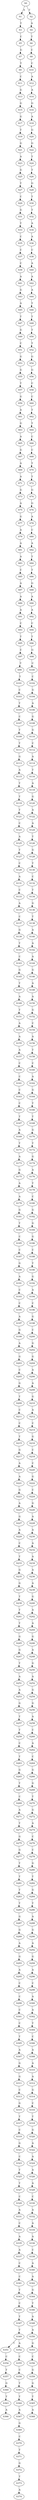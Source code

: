 strict digraph  {
	S0 -> S1 [ label = A ];
	S0 -> S2 [ label = T ];
	S1 -> S3 [ label = T ];
	S2 -> S4 [ label = A ];
	S3 -> S5 [ label = C ];
	S4 -> S6 [ label = T ];
	S5 -> S7 [ label = G ];
	S6 -> S8 [ label = C ];
	S7 -> S9 [ label = T ];
	S8 -> S10 [ label = C ];
	S9 -> S11 [ label = C ];
	S10 -> S12 [ label = A ];
	S11 -> S13 [ label = G ];
	S12 -> S14 [ label = A ];
	S13 -> S15 [ label = G ];
	S14 -> S16 [ label = G ];
	S15 -> S17 [ label = G ];
	S16 -> S18 [ label = A ];
	S17 -> S19 [ label = T ];
	S18 -> S20 [ label = G ];
	S19 -> S21 [ label = G ];
	S20 -> S22 [ label = G ];
	S21 -> S23 [ label = A ];
	S22 -> S24 [ label = T ];
	S23 -> S25 [ label = G ];
	S24 -> S26 [ label = T ];
	S25 -> S27 [ label = T ];
	S26 -> S28 [ label = G ];
	S27 -> S29 [ label = C ];
	S28 -> S30 [ label = T ];
	S29 -> S31 [ label = G ];
	S30 -> S32 [ label = T ];
	S31 -> S33 [ label = T ];
	S32 -> S34 [ label = A ];
	S33 -> S35 [ label = C ];
	S34 -> S36 [ label = A ];
	S35 -> S37 [ label = C ];
	S36 -> S38 [ label = C ];
	S37 -> S39 [ label = C ];
	S38 -> S40 [ label = A ];
	S39 -> S41 [ label = A ];
	S40 -> S42 [ label = A ];
	S41 -> S43 [ label = G ];
	S42 -> S44 [ label = A ];
	S43 -> S45 [ label = A ];
	S44 -> S46 [ label = T ];
	S45 -> S47 [ label = T ];
	S46 -> S48 [ label = T ];
	S47 -> S49 [ label = G ];
	S48 -> S50 [ label = T ];
	S49 -> S51 [ label = C ];
	S50 -> S52 [ label = T ];
	S51 -> S53 [ label = G ];
	S52 -> S54 [ label = G ];
	S53 -> S55 [ label = G ];
	S54 -> S56 [ label = G ];
	S55 -> S57 [ label = T ];
	S56 -> S58 [ label = C ];
	S57 -> S59 [ label = G ];
	S58 -> S60 [ label = C ];
	S59 -> S61 [ label = A ];
	S60 -> S62 [ label = T ];
	S61 -> S63 [ label = G ];
	S62 -> S64 [ label = T ];
	S63 -> S65 [ label = A ];
	S64 -> S66 [ label = C ];
	S65 -> S67 [ label = G ];
	S66 -> S68 [ label = C ];
	S67 -> S69 [ label = A ];
	S68 -> S70 [ label = T ];
	S69 -> S71 [ label = A ];
	S70 -> S72 [ label = T ];
	S71 -> S73 [ label = G ];
	S72 -> S74 [ label = G ];
	S73 -> S75 [ label = A ];
	S74 -> S76 [ label = G ];
	S75 -> S77 [ label = G ];
	S76 -> S78 [ label = A ];
	S77 -> S79 [ label = A ];
	S78 -> S80 [ label = C ];
	S79 -> S81 [ label = A ];
	S80 -> S82 [ label = A ];
	S81 -> S83 [ label = A ];
	S82 -> S84 [ label = T ];
	S83 -> S85 [ label = C ];
	S84 -> S86 [ label = T ];
	S85 -> S87 [ label = A ];
	S86 -> S88 [ label = G ];
	S87 -> S89 [ label = A ];
	S88 -> S90 [ label = A ];
	S89 -> S91 [ label = A ];
	S90 -> S92 [ label = A ];
	S91 -> S93 [ label = C ];
	S92 -> S94 [ label = C ];
	S93 -> S95 [ label = T ];
	S94 -> S96 [ label = T ];
	S95 -> S97 [ label = C ];
	S96 -> S98 [ label = G ];
	S97 -> S99 [ label = T ];
	S98 -> S100 [ label = C ];
	S99 -> S101 [ label = T ];
	S100 -> S102 [ label = C ];
	S101 -> S103 [ label = C ];
	S102 -> S104 [ label = G ];
	S103 -> S105 [ label = T ];
	S104 -> S106 [ label = A ];
	S105 -> S107 [ label = C ];
	S106 -> S108 [ label = G ];
	S107 -> S109 [ label = T ];
	S108 -> S110 [ label = G ];
	S109 -> S111 [ label = T ];
	S110 -> S112 [ label = C ];
	S111 -> S113 [ label = G ];
	S112 -> S114 [ label = A ];
	S113 -> S115 [ label = A ];
	S114 -> S116 [ label = T ];
	S115 -> S117 [ label = T ];
	S116 -> S118 [ label = A ];
	S117 -> S119 [ label = T ];
	S118 -> S120 [ label = G ];
	S119 -> S121 [ label = T ];
	S120 -> S122 [ label = A ];
	S121 -> S123 [ label = C ];
	S122 -> S124 [ label = A ];
	S123 -> S125 [ label = A ];
	S124 -> S126 [ label = T ];
	S125 -> S127 [ label = T ];
	S126 -> S128 [ label = G ];
	S127 -> S129 [ label = C ];
	S128 -> S130 [ label = T ];
	S129 -> S131 [ label = A ];
	S130 -> S132 [ label = C ];
	S131 -> S133 [ label = C ];
	S132 -> S134 [ label = T ];
	S133 -> S135 [ label = A ];
	S134 -> S136 [ label = G ];
	S135 -> S137 [ label = C ];
	S136 -> S138 [ label = T ];
	S137 -> S139 [ label = G ];
	S138 -> S140 [ label = A ];
	S139 -> S141 [ label = T ];
	S140 -> S142 [ label = A ];
	S141 -> S143 [ label = C ];
	S142 -> S144 [ label = A ];
	S143 -> S145 [ label = G ];
	S144 -> S146 [ label = G ];
	S145 -> S147 [ label = T ];
	S146 -> S148 [ label = A ];
	S147 -> S149 [ label = A ];
	S148 -> S150 [ label = A ];
	S149 -> S151 [ label = T ];
	S150 -> S152 [ label = G ];
	S151 -> S153 [ label = A ];
	S152 -> S154 [ label = C ];
	S153 -> S155 [ label = A ];
	S154 -> S156 [ label = A ];
	S155 -> S157 [ label = A ];
	S156 -> S158 [ label = T ];
	S157 -> S159 [ label = C ];
	S158 -> S160 [ label = C ];
	S159 -> S161 [ label = C ];
	S160 -> S162 [ label = A ];
	S161 -> S163 [ label = C ];
	S162 -> S164 [ label = G ];
	S163 -> S165 [ label = C ];
	S164 -> S166 [ label = T ];
	S165 -> S167 [ label = T ];
	S166 -> S168 [ label = T ];
	S167 -> S169 [ label = A ];
	S168 -> S170 [ label = G ];
	S169 -> S171 [ label = T ];
	S170 -> S172 [ label = T ];
	S171 -> S173 [ label = A ];
	S172 -> S174 [ label = G ];
	S173 -> S175 [ label = G ];
	S174 -> S176 [ label = A ];
	S175 -> S177 [ label = A ];
	S176 -> S178 [ label = T ];
	S177 -> S179 [ label = A ];
	S178 -> S180 [ label = C ];
	S179 -> S181 [ label = G ];
	S180 -> S182 [ label = G ];
	S181 -> S183 [ label = T ];
	S182 -> S184 [ label = G ];
	S183 -> S185 [ label = C ];
	S184 -> S186 [ label = G ];
	S185 -> S187 [ label = C ];
	S186 -> S188 [ label = C ];
	S187 -> S189 [ label = G ];
	S188 -> S190 [ label = T ];
	S189 -> S191 [ label = A ];
	S190 -> S192 [ label = G ];
	S191 -> S193 [ label = C ];
	S192 -> S194 [ label = A ];
	S193 -> S195 [ label = C ];
	S194 -> S196 [ label = C ];
	S195 -> S197 [ label = A ];
	S196 -> S198 [ label = G ];
	S197 -> S199 [ label = G ];
	S198 -> S200 [ label = C ];
	S199 -> S201 [ label = A ];
	S200 -> S202 [ label = G ];
	S201 -> S203 [ label = G ];
	S202 -> S204 [ label = G ];
	S203 -> S205 [ label = C ];
	S204 -> S206 [ label = A ];
	S205 -> S207 [ label = G ];
	S206 -> S208 [ label = A ];
	S207 -> S209 [ label = T ];
	S208 -> S210 [ label = G ];
	S209 -> S211 [ label = C ];
	S210 -> S212 [ label = A ];
	S211 -> S213 [ label = C ];
	S212 -> S214 [ label = C ];
	S213 -> S215 [ label = T ];
	S214 -> S216 [ label = G ];
	S215 -> S217 [ label = G ];
	S216 -> S218 [ label = C ];
	S217 -> S219 [ label = A ];
	S218 -> S220 [ label = C ];
	S219 -> S221 [ label = A ];
	S220 -> S222 [ label = G ];
	S221 -> S223 [ label = G ];
	S222 -> S224 [ label = C ];
	S223 -> S225 [ label = A ];
	S224 -> S226 [ label = G ];
	S225 -> S227 [ label = G ];
	S226 -> S228 [ label = A ];
	S227 -> S229 [ label = A ];
	S228 -> S230 [ label = A ];
	S229 -> S231 [ label = C ];
	S230 -> S232 [ label = A ];
	S231 -> S233 [ label = T ];
	S232 -> S234 [ label = A ];
	S233 -> S235 [ label = G ];
	S234 -> S236 [ label = A ];
	S235 -> S237 [ label = G ];
	S236 -> S238 [ label = A ];
	S237 -> S239 [ label = T ];
	S238 -> S240 [ label = G ];
	S239 -> S241 [ label = T ];
	S240 -> S242 [ label = A ];
	S241 -> S243 [ label = T ];
	S242 -> S244 [ label = A ];
	S243 -> S245 [ label = G ];
	S244 -> S246 [ label = G ];
	S245 -> S247 [ label = G ];
	S246 -> S248 [ label = A ];
	S247 -> S249 [ label = T ];
	S248 -> S250 [ label = G ];
	S249 -> S251 [ label = A ];
	S250 -> S252 [ label = A ];
	S251 -> S253 [ label = A ];
	S252 -> S254 [ label = G ];
	S253 -> S255 [ label = G ];
	S254 -> S256 [ label = G ];
	S255 -> S257 [ label = T ];
	S256 -> S258 [ label = A ];
	S257 -> S259 [ label = T ];
	S258 -> S260 [ label = C ];
	S259 -> S261 [ label = C ];
	S260 -> S262 [ label = A ];
	S261 -> S263 [ label = T ];
	S262 -> S264 [ label = C ];
	S263 -> S265 [ label = G ];
	S264 -> S266 [ label = G ];
	S265 -> S267 [ label = T ];
	S266 -> S268 [ label = G ];
	S267 -> S269 [ label = C ];
	S268 -> S270 [ label = T ];
	S269 -> S271 [ label = A ];
	S270 -> S272 [ label = G ];
	S271 -> S273 [ label = T ];
	S272 -> S274 [ label = A ];
	S273 -> S275 [ label = G ];
	S274 -> S276 [ label = C ];
	S275 -> S277 [ label = G ];
	S276 -> S278 [ label = C ];
	S277 -> S279 [ label = T ];
	S278 -> S280 [ label = G ];
	S279 -> S281 [ label = T ];
	S280 -> S282 [ label = T ];
	S281 -> S283 [ label = T ];
	S282 -> S284 [ label = G ];
	S283 -> S285 [ label = T ];
	S284 -> S286 [ label = T ];
	S285 -> S287 [ label = G ];
	S286 -> S288 [ label = A ];
	S287 -> S289 [ label = G ];
	S288 -> S290 [ label = G ];
	S289 -> S291 [ label = A ];
	S290 -> S292 [ label = A ];
	S291 -> S293 [ label = G ];
	S292 -> S294 [ label = G ];
	S293 -> S295 [ label = A ];
	S294 -> S296 [ label = A ];
	S295 -> S297 [ label = C ];
	S296 -> S298 [ label = C ];
	S297 -> S299 [ label = C ];
	S298 -> S300 [ label = A ];
	S299 -> S301 [ label = C ];
	S300 -> S302 [ label = A ];
	S301 -> S303 [ label = C ];
	S302 -> S304 [ label = T ];
	S303 -> S305 [ label = T ];
	S304 -> S306 [ label = C ];
	S305 -> S307 [ label = A ];
	S306 -> S308 [ label = A ];
	S307 -> S309 [ label = G ];
	S308 -> S310 [ label = A ];
	S309 -> S311 [ label = G ];
	S310 -> S312 [ label = A ];
	S311 -> S313 [ label = C ];
	S312 -> S314 [ label = G ];
	S313 -> S315 [ label = G ];
	S314 -> S316 [ label = C ];
	S315 -> S317 [ label = T ];
	S316 -> S318 [ label = T ];
	S317 -> S319 [ label = C ];
	S318 -> S320 [ label = G ];
	S319 -> S321 [ label = G ];
	S320 -> S322 [ label = A ];
	S321 -> S323 [ label = C ];
	S322 -> S324 [ label = A ];
	S323 -> S325 [ label = T ];
	S324 -> S326 [ label = A ];
	S325 -> S327 [ label = T ];
	S326 -> S328 [ label = A ];
	S327 -> S329 [ label = C ];
	S328 -> S330 [ label = C ];
	S329 -> S331 [ label = A ];
	S330 -> S332 [ label = A ];
	S331 -> S333 [ label = C ];
	S332 -> S334 [ label = A ];
	S333 -> S335 [ label = A ];
	S334 -> S336 [ label = A ];
	S335 -> S337 [ label = A ];
	S336 -> S338 [ label = C ];
	S337 -> S339 [ label = C ];
	S338 -> S340 [ label = A ];
	S339 -> S341 [ label = C ];
	S340 -> S342 [ label = A ];
	S341 -> S343 [ label = T ];
	S342 -> S344 [ label = G ];
	S343 -> S345 [ label = C ];
	S344 -> S346 [ label = T ];
	S345 -> S347 [ label = T ];
	S346 -> S348 [ label = A ];
	S347 -> S349 [ label = T ];
	S348 -> S350 [ label = A ];
	S349 -> S351 [ label = T ];
	S349 -> S352 [ label = A ];
	S350 -> S353 [ label = G ];
	S351 -> S354 [ label = C ];
	S352 -> S355 [ label = C ];
	S353 -> S356 [ label = C ];
	S354 -> S357 [ label = T ];
	S355 -> S358 [ label = C ];
	S356 -> S359 [ label = G ];
	S357 -> S360 [ label = G ];
	S358 -> S361 [ label = T ];
	S359 -> S362 [ label = G ];
	S360 -> S363 [ label = T ];
	S361 -> S364 [ label = T ];
	S362 -> S365 [ label = T ];
	S363 -> S366 [ label = A ];
	S364 -> S367 [ label = A ];
	S365 -> S368 [ label = A ];
	S367 -> S369 [ label = G ];
	S369 -> S370 [ label = C ];
	S370 -> S371 [ label = T ];
	S371 -> S372 [ label = G ];
	S372 -> S373 [ label = T ];
	S373 -> S374 [ label = A ];
}
